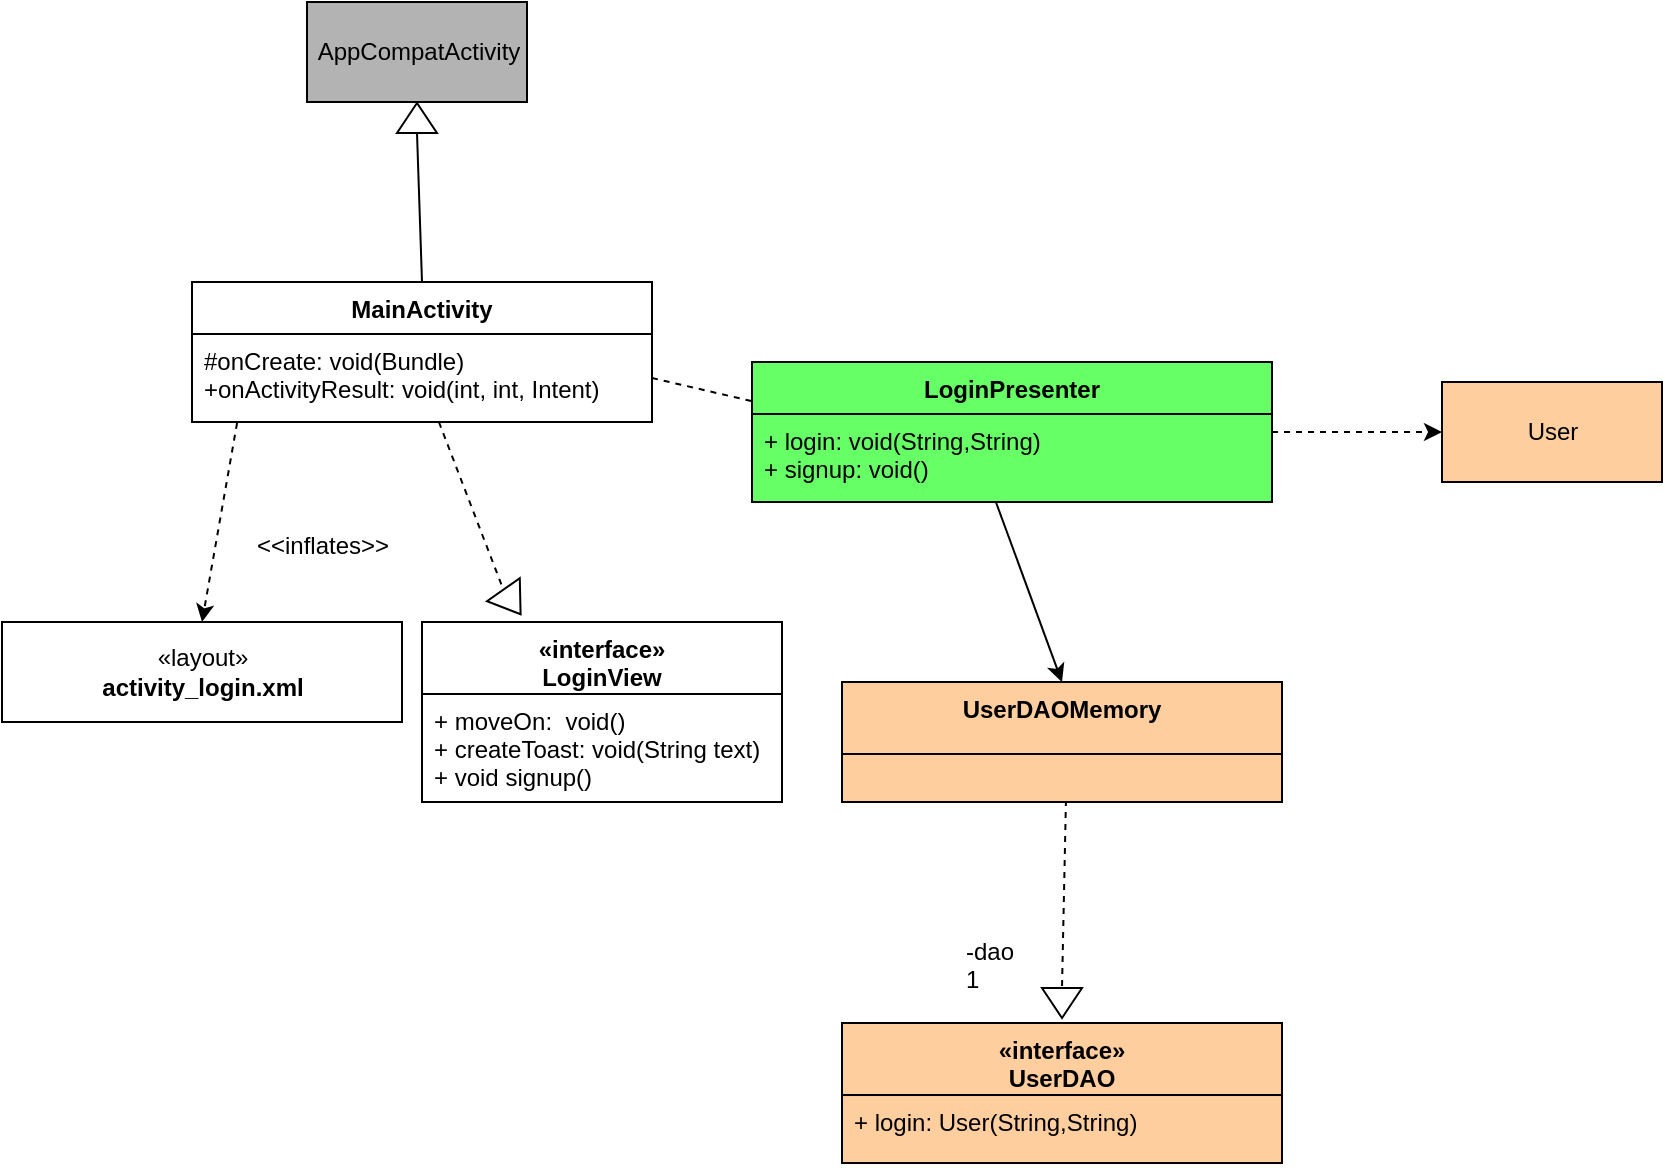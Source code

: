 <mxfile version="13.0.3" type="device"><diagram id="whvCaSOmad5J2oPYFHnE" name="Page-1"><mxGraphModel dx="1086" dy="806" grid="1" gridSize="10" guides="1" tooltips="1" connect="1" arrows="1" fold="1" page="1" pageScale="1" pageWidth="850" pageHeight="1100" math="0" shadow="0"><root><mxCell id="0"/><mxCell id="1" parent="0"/><mxCell id="nmCRKOGXnsF7H5Y4mHVZ-1" value="AppCompatActivity" style="html=1;fillColor=#B3B3B3;strokeColor=#000000;" parent="1" vertex="1"><mxGeometry x="432.5" y="660" width="110" height="50" as="geometry"/></mxCell><mxCell id="nmCRKOGXnsF7H5Y4mHVZ-2" value="" style="triangle;whiteSpace=wrap;html=1;strokeColor=#000000;fillColor=#FFFFFF;rotation=-90;" parent="1" vertex="1"><mxGeometry x="480" y="708" width="15" height="20" as="geometry"/></mxCell><mxCell id="nmCRKOGXnsF7H5Y4mHVZ-3" value="" style="endArrow=none;html=1;entryX=0;entryY=0.5;entryDx=0;entryDy=0;exitX=0.5;exitY=0;exitDx=0;exitDy=0;" parent="1" source="nmCRKOGXnsF7H5Y4mHVZ-12" target="nmCRKOGXnsF7H5Y4mHVZ-2" edge="1"><mxGeometry width="50" height="50" relative="1" as="geometry"><mxPoint x="487.5" y="810" as="sourcePoint"/><mxPoint x="522.5" y="760" as="targetPoint"/></mxGeometry></mxCell><mxCell id="nmCRKOGXnsF7H5Y4mHVZ-4" value="" style="endArrow=classic;html=1;exitX=0.098;exitY=1.011;exitDx=0;exitDy=0;exitPerimeter=0;dashed=1;entryX=0.5;entryY=0;entryDx=0;entryDy=0;" parent="1" source="nmCRKOGXnsF7H5Y4mHVZ-13" target="nmCRKOGXnsF7H5Y4mHVZ-5" edge="1"><mxGeometry width="50" height="50" relative="1" as="geometry"><mxPoint x="412.5" y="980" as="sourcePoint"/><mxPoint x="382.5" y="970" as="targetPoint"/></mxGeometry></mxCell><mxCell id="nmCRKOGXnsF7H5Y4mHVZ-5" value="«layout»&lt;br&gt;&lt;b&gt;activity_login.xml&lt;/b&gt;" style="html=1;strokeColor=#000000;fillColor=#FFFFFF;" parent="1" vertex="1"><mxGeometry x="280" y="970" width="200" height="50" as="geometry"/></mxCell><mxCell id="nmCRKOGXnsF7H5Y4mHVZ-6" value="" style="triangle;whiteSpace=wrap;html=1;strokeColor=#000000;fillColor=#FFFFFF;rotation=55;" parent="1" vertex="1"><mxGeometry x="527.5" y="950" width="15" height="20" as="geometry"/></mxCell><mxCell id="nmCRKOGXnsF7H5Y4mHVZ-7" value="" style="endArrow=none;html=1;entryX=0;entryY=0.5;entryDx=0;entryDy=0;dashed=1;" parent="1" source="nmCRKOGXnsF7H5Y4mHVZ-13" target="nmCRKOGXnsF7H5Y4mHVZ-6" edge="1"><mxGeometry width="50" height="50" relative="1" as="geometry"><mxPoint x="502.5" y="942.432" as="sourcePoint"/><mxPoint x="532.5" y="950" as="targetPoint"/></mxGeometry></mxCell><mxCell id="nmCRKOGXnsF7H5Y4mHVZ-9" value="" style="endArrow=classic;html=1;exitX=1;exitY=0.5;exitDx=0;exitDy=0;dashed=1;entryX=0.004;entryY=0.863;entryDx=0;entryDy=0;entryPerimeter=0;" parent="1" source="nmCRKOGXnsF7H5Y4mHVZ-13" edge="1"><mxGeometry width="50" height="50" relative="1" as="geometry"><mxPoint x="665.68" y="860.004" as="sourcePoint"/><mxPoint x="693.14" y="868.438" as="targetPoint"/></mxGeometry></mxCell><mxCell id="nmCRKOGXnsF7H5Y4mHVZ-12" value="MainActivity" style="swimlane;fontStyle=1;align=center;verticalAlign=top;childLayout=stackLayout;horizontal=1;startSize=26;horizontalStack=0;resizeParent=1;resizeParentMax=0;resizeLast=0;collapsible=1;marginBottom=0;strokeColor=#000000;fillColor=#FFFFFF;" parent="1" vertex="1"><mxGeometry x="375" y="800" width="230" height="70" as="geometry"/></mxCell><mxCell id="nmCRKOGXnsF7H5Y4mHVZ-13" value="#onCreate: void(Bundle)&#10;+onActivityResult: void(int, int, Intent)" style="text;strokeColor=none;fillColor=none;align=left;verticalAlign=top;spacingLeft=4;spacingRight=4;overflow=hidden;rotatable=0;points=[[0,0.5],[1,0.5]];portConstraint=eastwest;" parent="nmCRKOGXnsF7H5Y4mHVZ-12" vertex="1"><mxGeometry y="26" width="230" height="44" as="geometry"/></mxCell><mxCell id="nmCRKOGXnsF7H5Y4mHVZ-14" value="" style="endArrow=classic;html=1;exitX=0.469;exitY=1;exitDx=0;exitDy=0;exitPerimeter=0;entryX=0.5;entryY=0;entryDx=0;entryDy=0;" parent="1" source="nmCRKOGXnsF7H5Y4mHVZ-11" target="nmCRKOGXnsF7H5Y4mHVZ-23" edge="1"><mxGeometry width="50" height="50" relative="1" as="geometry"><mxPoint x="666.56" y="960" as="sourcePoint"/><mxPoint x="632.5" y="1060" as="targetPoint"/></mxGeometry></mxCell><mxCell id="nmCRKOGXnsF7H5Y4mHVZ-15" value="" style="endArrow=classic;html=1;exitX=1;exitY=0.5;exitDx=0;exitDy=0;dashed=1;entryX=0;entryY=0.5;entryDx=0;entryDy=0;" parent="1" source="nmCRKOGXnsF7H5Y4mHVZ-10" target="nmCRKOGXnsF7H5Y4mHVZ-16" edge="1"><mxGeometry width="50" height="50" relative="1" as="geometry"><mxPoint x="882.5" y="852.28" as="sourcePoint"/><mxPoint x="952.5" y="830" as="targetPoint"/></mxGeometry></mxCell><mxCell id="nmCRKOGXnsF7H5Y4mHVZ-16" value="User" style="html=1;strokeColor=#000000;fillColor=#FFCE9F;gradientColor=none;" parent="1" vertex="1"><mxGeometry x="1000" y="850" width="110" height="50" as="geometry"/></mxCell><mxCell id="nmCRKOGXnsF7H5Y4mHVZ-17" value="" style="triangle;whiteSpace=wrap;html=1;strokeColor=#000000;fillColor=#FFFFFF;rotation=90;" parent="1" vertex="1"><mxGeometry x="802.5" y="1150.51" width="15" height="20" as="geometry"/></mxCell><mxCell id="nmCRKOGXnsF7H5Y4mHVZ-18" value="" style="endArrow=none;html=1;entryX=0;entryY=0.5;entryDx=0;entryDy=0;dashed=1;exitX=0.509;exitY=0.958;exitDx=0;exitDy=0;exitPerimeter=0;" parent="1" source="nmCRKOGXnsF7H5Y4mHVZ-24" target="nmCRKOGXnsF7H5Y4mHVZ-17" edge="1"><mxGeometry width="50" height="50" relative="1" as="geometry"><mxPoint x="624.064" y="1210" as="sourcePoint"/><mxPoint x="657.5" y="1280" as="targetPoint"/></mxGeometry></mxCell><mxCell id="nmCRKOGXnsF7H5Y4mHVZ-19" value="&amp;lt;&amp;lt;inflates&amp;gt;&amp;gt;" style="text;html=1;align=center;verticalAlign=middle;resizable=0;points=[];autosize=1;" parent="1" vertex="1"><mxGeometry x="400" y="922" width="80" height="20" as="geometry"/></mxCell><mxCell id="nmCRKOGXnsF7H5Y4mHVZ-22" value="-dao&lt;br&gt;1" style="text;html=1;" parent="1" vertex="1"><mxGeometry x="760" y="1120.51" width="50" height="30" as="geometry"/></mxCell><mxCell id="nmCRKOGXnsF7H5Y4mHVZ-10" value="LoginPresenter" style="swimlane;fontStyle=1;align=center;verticalAlign=top;childLayout=stackLayout;horizontal=1;startSize=26;horizontalStack=0;resizeParent=1;resizeParentMax=0;resizeLast=0;collapsible=1;marginBottom=0;strokeColor=#000000;fillColor=#66FF66;gradientColor=none;" parent="1" vertex="1"><mxGeometry x="655" y="840" width="260" height="70" as="geometry"/></mxCell><mxCell id="nmCRKOGXnsF7H5Y4mHVZ-11" value="+ login: void(String,String)&#10;+ signup: void()" style="text;strokeColor=#000000;fillColor=#66FF66;align=left;verticalAlign=top;spacingLeft=4;spacingRight=4;overflow=hidden;rotatable=0;points=[[0,0.5],[1,0.5]];portConstraint=eastwest;gradientColor=none;" parent="nmCRKOGXnsF7H5Y4mHVZ-10" vertex="1"><mxGeometry y="26" width="260" height="44" as="geometry"/></mxCell><mxCell id="nmCRKOGXnsF7H5Y4mHVZ-23" value="UserDAOMemory&#10;" style="swimlane;fontStyle=1;align=center;verticalAlign=top;childLayout=stackLayout;horizontal=1;startSize=36;horizontalStack=0;resizeParent=1;resizeParentMax=0;resizeLast=0;collapsible=1;marginBottom=0;strokeColor=#000000;fillColor=#FFCE9F;gradientColor=none;" parent="1" vertex="1"><mxGeometry x="700" y="1000" width="220" height="60" as="geometry"><mxRectangle x="360" y="590" width="120" height="70" as="alternateBounds"/></mxGeometry></mxCell><mxCell id="nmCRKOGXnsF7H5Y4mHVZ-24" value="" style="text;strokeColor=#000000;fillColor=#FFCE9F;align=left;verticalAlign=top;spacingLeft=4;spacingRight=4;overflow=hidden;rotatable=0;points=[[0,0.5],[1,0.5]];portConstraint=eastwest;" parent="nmCRKOGXnsF7H5Y4mHVZ-23" vertex="1"><mxGeometry y="36" width="220" height="24" as="geometry"/></mxCell><mxCell id="nmCRKOGXnsF7H5Y4mHVZ-25" value="«interface»&#10;UserDAO&#10;" style="swimlane;fontStyle=1;align=center;verticalAlign=top;childLayout=stackLayout;horizontal=1;startSize=36;horizontalStack=0;resizeParent=1;resizeParentMax=0;resizeLast=0;collapsible=1;marginBottom=0;strokeColor=#000000;fillColor=#FFCE9F;gradientColor=none;" parent="1" vertex="1"><mxGeometry x="700" y="1170.51" width="220" height="70" as="geometry"><mxRectangle x="360" y="590" width="120" height="70" as="alternateBounds"/></mxGeometry></mxCell><mxCell id="nmCRKOGXnsF7H5Y4mHVZ-26" value="+ login: User(String,String)&#10;" style="text;strokeColor=#000000;fillColor=#FFCE9F;align=left;verticalAlign=top;spacingLeft=4;spacingRight=4;overflow=hidden;rotatable=0;points=[[0,0.5],[1,0.5]];portConstraint=eastwest;" parent="nmCRKOGXnsF7H5Y4mHVZ-25" vertex="1"><mxGeometry y="36" width="220" height="34" as="geometry"/></mxCell><mxCell id="NaKjx_PyjdRqwnoq9Fiq-3" value="«interface»&#10;LoginView&#10;" style="swimlane;fontStyle=1;align=center;verticalAlign=top;childLayout=stackLayout;horizontal=1;startSize=36;horizontalStack=0;resizeParent=1;resizeParentMax=0;resizeLast=0;collapsible=1;marginBottom=0;" parent="1" vertex="1"><mxGeometry x="490" y="970" width="180" height="90" as="geometry"><mxRectangle x="360" y="590" width="120" height="70" as="alternateBounds"/></mxGeometry></mxCell><mxCell id="NaKjx_PyjdRqwnoq9Fiq-4" value="+ moveOn:  void()&#10;+ createToast: void(String text)&#10;+ void signup()&#10;&#10;" style="text;align=left;verticalAlign=top;spacingLeft=4;spacingRight=4;overflow=hidden;rotatable=0;points=[[0,0.5],[1,0.5]];portConstraint=eastwest;" parent="NaKjx_PyjdRqwnoq9Fiq-3" vertex="1"><mxGeometry y="36" width="180" height="54" as="geometry"/></mxCell></root></mxGraphModel></diagram></mxfile>